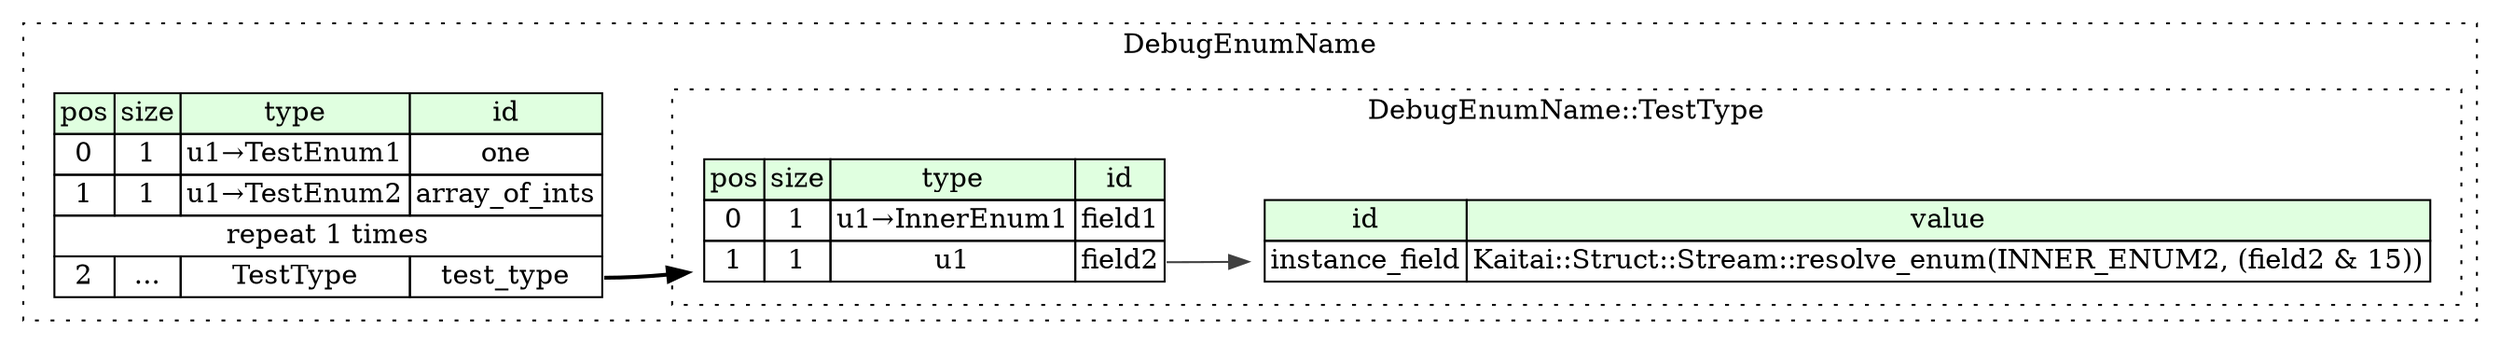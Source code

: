 digraph {
	rankdir=LR;
	node [shape=plaintext];
	subgraph cluster__debug_enum_name {
		label="DebugEnumName";
		graph[style=dotted];

		debug_enum_name__seq [label=<<TABLE BORDER="0" CELLBORDER="1" CELLSPACING="0">
			<TR><TD BGCOLOR="#E0FFE0">pos</TD><TD BGCOLOR="#E0FFE0">size</TD><TD BGCOLOR="#E0FFE0">type</TD><TD BGCOLOR="#E0FFE0">id</TD></TR>
			<TR><TD PORT="one_pos">0</TD><TD PORT="one_size">1</TD><TD>u1→TestEnum1</TD><TD PORT="one_type">one</TD></TR>
			<TR><TD PORT="array_of_ints_pos">1</TD><TD PORT="array_of_ints_size">1</TD><TD>u1→TestEnum2</TD><TD PORT="array_of_ints_type">array_of_ints</TD></TR>
			<TR><TD COLSPAN="4" PORT="array_of_ints__repeat">repeat 1 times</TD></TR>
			<TR><TD PORT="test_type_pos">2</TD><TD PORT="test_type_size">...</TD><TD>TestType</TD><TD PORT="test_type_type">test_type</TD></TR>
		</TABLE>>];
		subgraph cluster__test_type {
			label="DebugEnumName::TestType";
			graph[style=dotted];

			test_type__seq [label=<<TABLE BORDER="0" CELLBORDER="1" CELLSPACING="0">
				<TR><TD BGCOLOR="#E0FFE0">pos</TD><TD BGCOLOR="#E0FFE0">size</TD><TD BGCOLOR="#E0FFE0">type</TD><TD BGCOLOR="#E0FFE0">id</TD></TR>
				<TR><TD PORT="field1_pos">0</TD><TD PORT="field1_size">1</TD><TD>u1→InnerEnum1</TD><TD PORT="field1_type">field1</TD></TR>
				<TR><TD PORT="field2_pos">1</TD><TD PORT="field2_size">1</TD><TD>u1</TD><TD PORT="field2_type">field2</TD></TR>
			</TABLE>>];
			test_type__inst__instance_field [label=<<TABLE BORDER="0" CELLBORDER="1" CELLSPACING="0">
				<TR><TD BGCOLOR="#E0FFE0">id</TD><TD BGCOLOR="#E0FFE0">value</TD></TR>
				<TR><TD>instance_field</TD><TD>Kaitai::Struct::Stream::resolve_enum(INNER_ENUM2, (field2 &amp; 15))</TD></TR>
			</TABLE>>];
		}
	}
	debug_enum_name__seq:test_type_type -> test_type__seq [style=bold];
	test_type__seq:field2_type -> test_type__inst__instance_field [color="#404040"];
}
